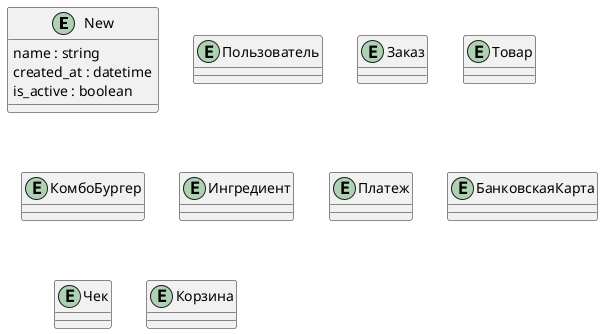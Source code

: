 @startuml
entity New {
  name : string
  created_at : datetime
  is_active : boolean
}

entity Пользователь {
}

entity Заказ {
}

entity Товар {
}

entity КомбоБургер {
}

entity Ингредиент {

}


entity Платеж {

}

entity БанковскаяКарта {

}


entity Чек {
}

entity Корзина {
}
@enduml